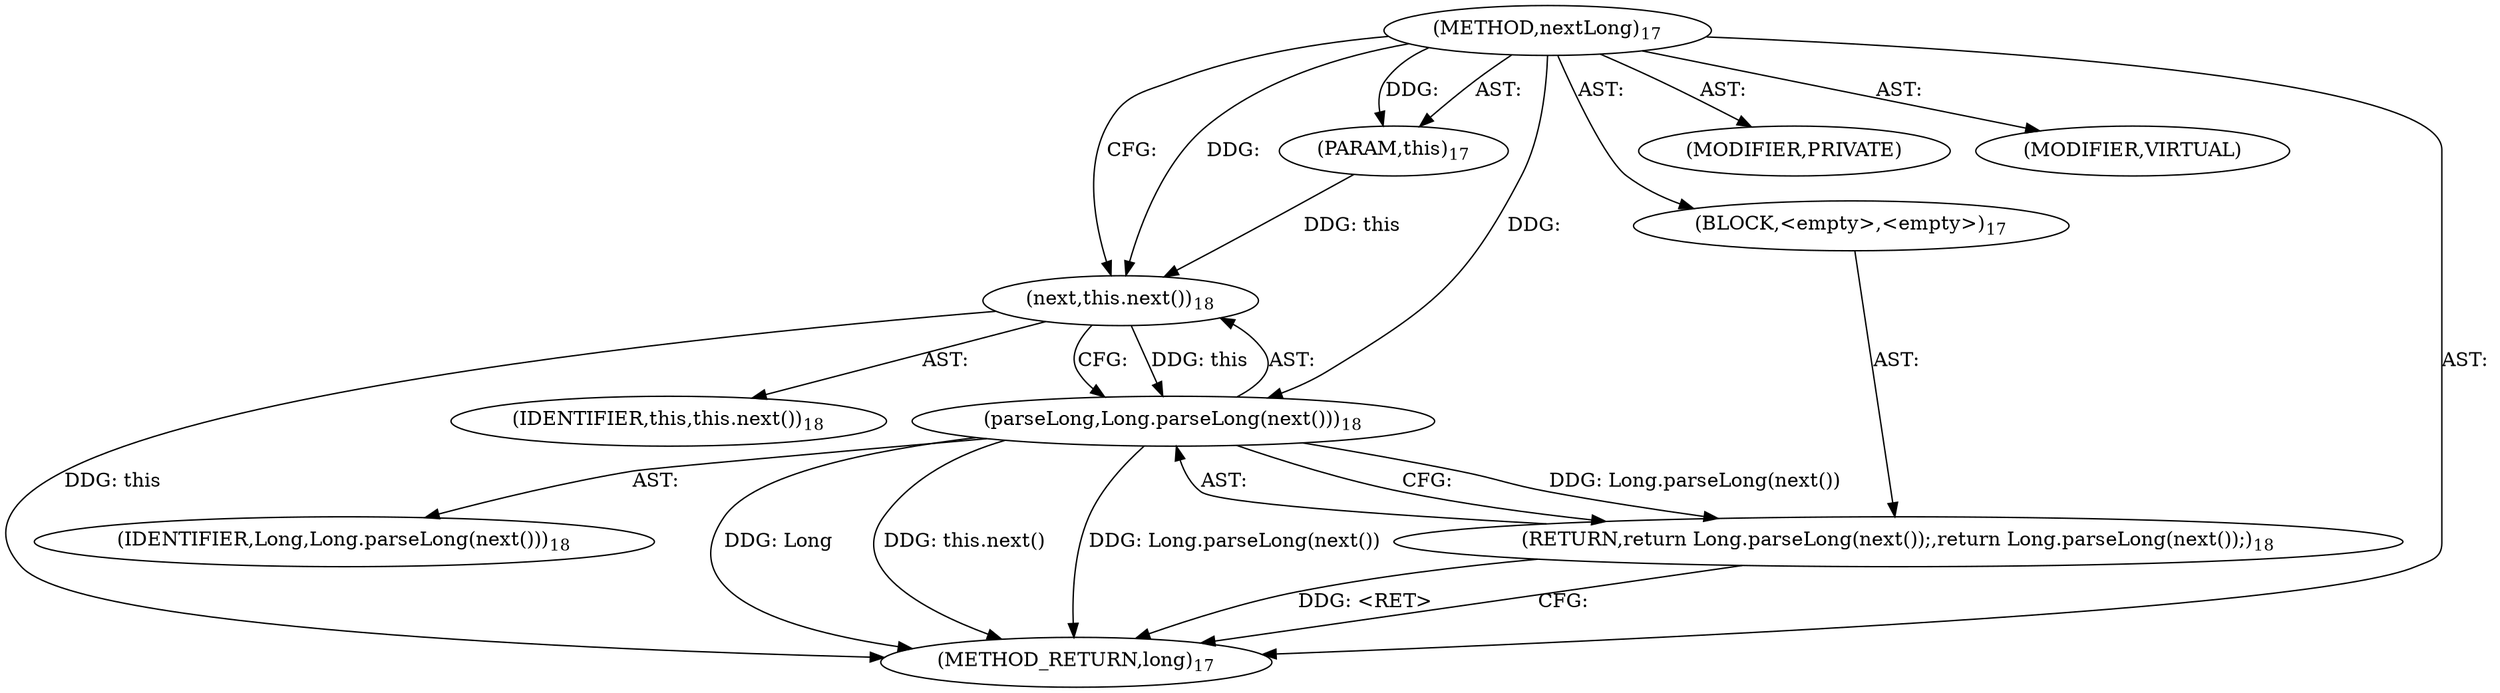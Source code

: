 digraph "nextLong" {  
"66" [label = <(METHOD,nextLong)<SUB>17</SUB>> ]
"4" [label = <(PARAM,this)<SUB>17</SUB>> ]
"67" [label = <(BLOCK,&lt;empty&gt;,&lt;empty&gt;)<SUB>17</SUB>> ]
"68" [label = <(RETURN,return Long.parseLong(next());,return Long.parseLong(next());)<SUB>18</SUB>> ]
"69" [label = <(parseLong,Long.parseLong(next()))<SUB>18</SUB>> ]
"70" [label = <(IDENTIFIER,Long,Long.parseLong(next()))<SUB>18</SUB>> ]
"71" [label = <(next,this.next())<SUB>18</SUB>> ]
"3" [label = <(IDENTIFIER,this,this.next())<SUB>18</SUB>> ]
"72" [label = <(MODIFIER,PRIVATE)> ]
"73" [label = <(MODIFIER,VIRTUAL)> ]
"74" [label = <(METHOD_RETURN,long)<SUB>17</SUB>> ]
  "66" -> "4"  [ label = "AST: "] 
  "66" -> "67"  [ label = "AST: "] 
  "66" -> "72"  [ label = "AST: "] 
  "66" -> "73"  [ label = "AST: "] 
  "66" -> "74"  [ label = "AST: "] 
  "67" -> "68"  [ label = "AST: "] 
  "68" -> "69"  [ label = "AST: "] 
  "69" -> "70"  [ label = "AST: "] 
  "69" -> "71"  [ label = "AST: "] 
  "71" -> "3"  [ label = "AST: "] 
  "68" -> "74"  [ label = "CFG: "] 
  "69" -> "68"  [ label = "CFG: "] 
  "71" -> "69"  [ label = "CFG: "] 
  "66" -> "71"  [ label = "CFG: "] 
  "68" -> "74"  [ label = "DDG: &lt;RET&gt;"] 
  "69" -> "74"  [ label = "DDG: Long"] 
  "71" -> "74"  [ label = "DDG: this"] 
  "69" -> "74"  [ label = "DDG: this.next()"] 
  "69" -> "74"  [ label = "DDG: Long.parseLong(next())"] 
  "66" -> "4"  [ label = "DDG: "] 
  "69" -> "68"  [ label = "DDG: Long.parseLong(next())"] 
  "66" -> "69"  [ label = "DDG: "] 
  "71" -> "69"  [ label = "DDG: this"] 
  "4" -> "71"  [ label = "DDG: this"] 
  "66" -> "71"  [ label = "DDG: "] 
}
